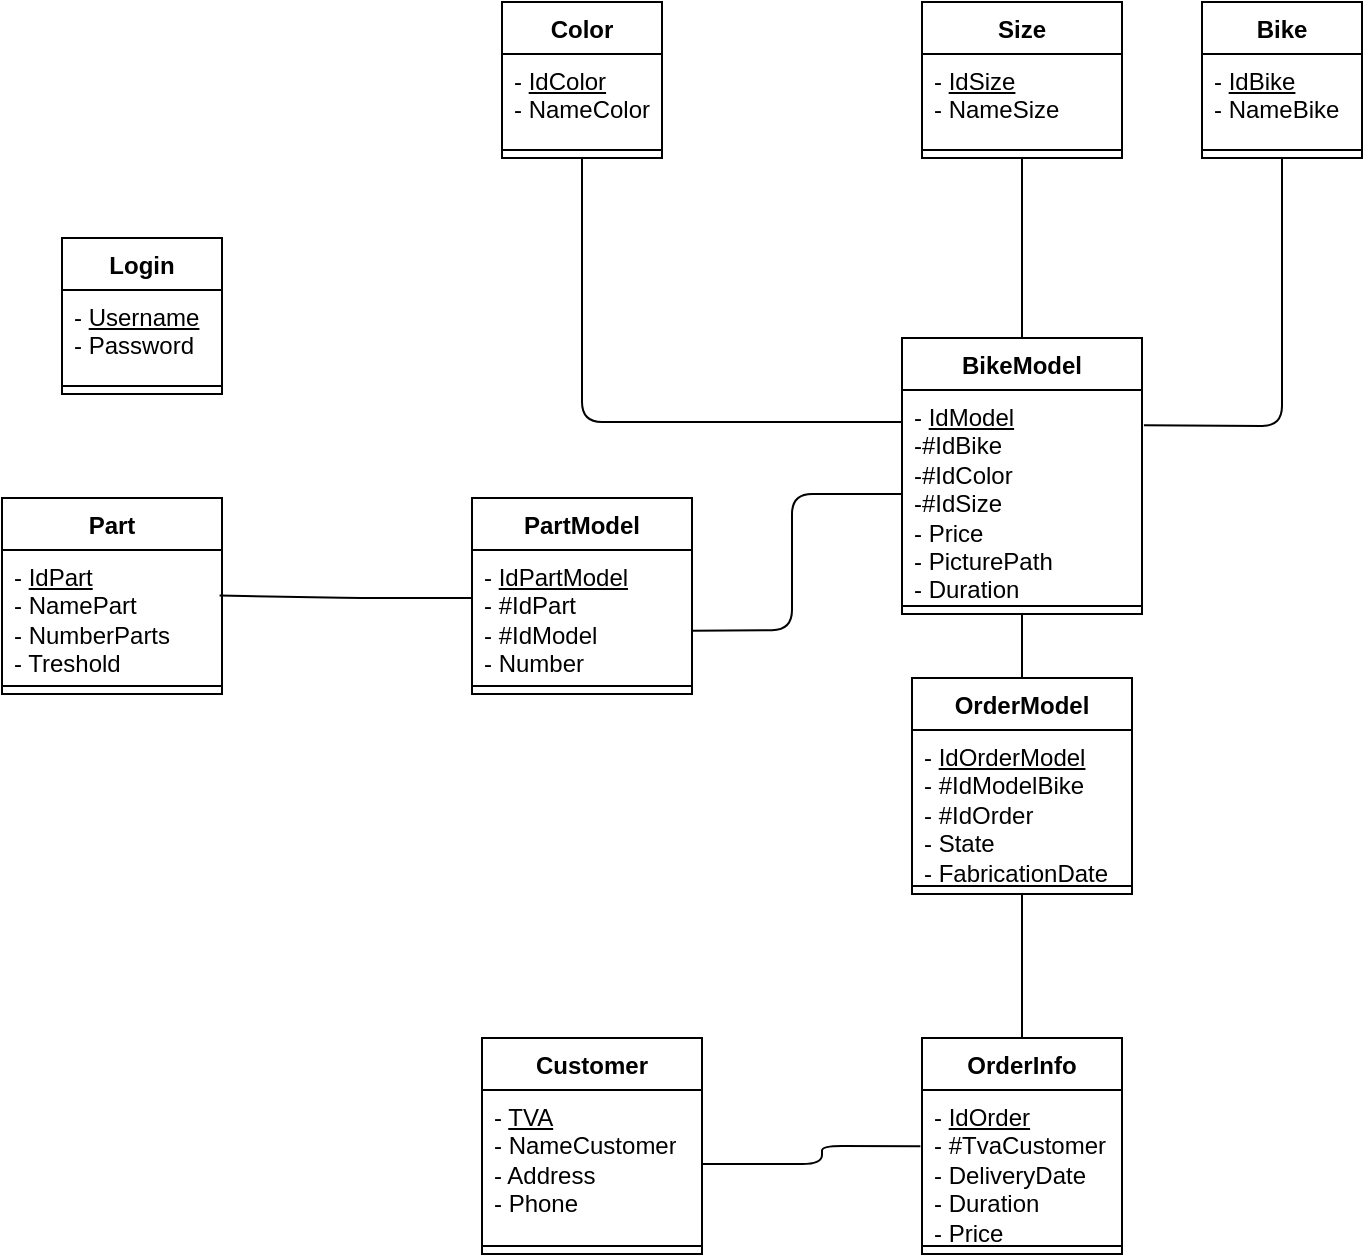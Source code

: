 <mxfile version="13.9.9" type="device"><diagram id="qX9gPibm-6a1j7SN708z" name="Page-1"><mxGraphModel dx="284" dy="165" grid="1" gridSize="10" guides="1" tooltips="1" connect="1" arrows="1" fold="1" page="1" pageScale="1" pageWidth="1169" pageHeight="827" math="0" shadow="0"><root><mxCell id="0"/><mxCell id="1" parent="0"/><mxCell id="qB4ZOEkqcGy3bJjALOt4-6" value="Login" style="swimlane;fontStyle=1;align=center;verticalAlign=top;childLayout=stackLayout;horizontal=1;startSize=26;horizontalStack=0;resizeParent=1;resizeParentMax=0;resizeLast=0;collapsible=1;marginBottom=0;" parent="1" vertex="1"><mxGeometry x="275" y="218" width="80" height="78" as="geometry"/></mxCell><mxCell id="qB4ZOEkqcGy3bJjALOt4-7" value="- &lt;u&gt;Username&lt;/u&gt;&lt;br&gt;- Password" style="text;strokeColor=none;fillColor=none;align=left;verticalAlign=top;spacingLeft=4;spacingRight=4;overflow=hidden;rotatable=0;points=[[0,0.5],[1,0.5]];portConstraint=eastwest;fontStyle=0;html=1;" parent="qB4ZOEkqcGy3bJjALOt4-6" vertex="1"><mxGeometry y="26" width="80" height="44" as="geometry"/></mxCell><mxCell id="qB4ZOEkqcGy3bJjALOt4-8" value="" style="line;strokeWidth=1;fillColor=none;align=left;verticalAlign=middle;spacingTop=-1;spacingLeft=3;spacingRight=3;rotatable=0;labelPosition=right;points=[];portConstraint=eastwest;" parent="qB4ZOEkqcGy3bJjALOt4-6" vertex="1"><mxGeometry y="70" width="80" height="8" as="geometry"/></mxCell><mxCell id="qB4ZOEkqcGy3bJjALOt4-10" value="BikeModel" style="swimlane;fontStyle=1;align=center;verticalAlign=top;childLayout=stackLayout;horizontal=1;startSize=26;horizontalStack=0;resizeParent=1;resizeParentMax=0;resizeLast=0;collapsible=1;marginBottom=0;" parent="1" vertex="1"><mxGeometry x="695" y="268" width="120" height="138" as="geometry"/></mxCell><mxCell id="qB4ZOEkqcGy3bJjALOt4-11" value="- &lt;u&gt;IdModel&lt;/u&gt;&lt;br&gt;-#IdBike&lt;br&gt;-#IdColor&lt;br&gt;-#IdSize&lt;br&gt;- Price&lt;br&gt;- PicturePath&lt;br&gt;- Duration" style="text;strokeColor=none;fillColor=none;align=left;verticalAlign=top;spacingLeft=4;spacingRight=4;overflow=hidden;rotatable=0;points=[[0,0.5],[1,0.5]];portConstraint=eastwest;fontStyle=0;html=1;" parent="qB4ZOEkqcGy3bJjALOt4-10" vertex="1"><mxGeometry y="26" width="120" height="104" as="geometry"/></mxCell><mxCell id="qB4ZOEkqcGy3bJjALOt4-12" value="" style="line;strokeWidth=1;fillColor=none;align=left;verticalAlign=middle;spacingTop=-1;spacingLeft=3;spacingRight=3;rotatable=0;labelPosition=right;points=[];portConstraint=eastwest;" parent="qB4ZOEkqcGy3bJjALOt4-10" vertex="1"><mxGeometry y="130" width="120" height="8" as="geometry"/></mxCell><mxCell id="qB4ZOEkqcGy3bJjALOt4-13" value="OrderModel" style="swimlane;fontStyle=1;align=center;verticalAlign=top;childLayout=stackLayout;horizontal=1;startSize=26;horizontalStack=0;resizeParent=1;resizeParentMax=0;resizeLast=0;collapsible=1;marginBottom=0;" parent="1" vertex="1"><mxGeometry x="700" y="438" width="110" height="108" as="geometry"/></mxCell><mxCell id="qB4ZOEkqcGy3bJjALOt4-14" value="- &lt;u&gt;IdOrderModel&lt;/u&gt;&lt;br&gt;- #IdModelBike&lt;br&gt;- #IdOrder&lt;br&gt;- State&lt;br&gt;- FabricationDate" style="text;strokeColor=none;fillColor=none;align=left;verticalAlign=top;spacingLeft=4;spacingRight=4;overflow=hidden;rotatable=0;points=[[0,0.5],[1,0.5]];portConstraint=eastwest;fontStyle=0;html=1;" parent="qB4ZOEkqcGy3bJjALOt4-13" vertex="1"><mxGeometry y="26" width="110" height="74" as="geometry"/></mxCell><mxCell id="qB4ZOEkqcGy3bJjALOt4-15" value="" style="line;strokeWidth=1;fillColor=none;align=left;verticalAlign=middle;spacingTop=-1;spacingLeft=3;spacingRight=3;rotatable=0;labelPosition=right;points=[];portConstraint=eastwest;" parent="qB4ZOEkqcGy3bJjALOt4-13" vertex="1"><mxGeometry y="100" width="110" height="8" as="geometry"/></mxCell><mxCell id="qB4ZOEkqcGy3bJjALOt4-16" value="OrderInfo" style="swimlane;fontStyle=1;align=center;verticalAlign=top;childLayout=stackLayout;horizontal=1;startSize=26;horizontalStack=0;resizeParent=1;resizeParentMax=0;resizeLast=0;collapsible=1;marginBottom=0;" parent="1" vertex="1"><mxGeometry x="705" y="618" width="100" height="108" as="geometry"/></mxCell><mxCell id="qB4ZOEkqcGy3bJjALOt4-17" value="- &lt;u&gt;IdOrder&lt;/u&gt;&lt;br&gt;- #TvaCustomer&lt;br&gt;- DeliveryDate&lt;br&gt;- Duration&lt;br&gt;- Price" style="text;strokeColor=none;fillColor=none;align=left;verticalAlign=top;spacingLeft=4;spacingRight=4;overflow=hidden;rotatable=0;points=[[0,0.5],[1,0.5]];portConstraint=eastwest;fontStyle=0;html=1;" parent="qB4ZOEkqcGy3bJjALOt4-16" vertex="1"><mxGeometry y="26" width="100" height="74" as="geometry"/></mxCell><mxCell id="qB4ZOEkqcGy3bJjALOt4-18" value="" style="line;strokeWidth=1;fillColor=none;align=left;verticalAlign=middle;spacingTop=-1;spacingLeft=3;spacingRight=3;rotatable=0;labelPosition=right;points=[];portConstraint=eastwest;" parent="qB4ZOEkqcGy3bJjALOt4-16" vertex="1"><mxGeometry y="100" width="100" height="8" as="geometry"/></mxCell><mxCell id="qB4ZOEkqcGy3bJjALOt4-19" value="Part" style="swimlane;fontStyle=1;align=center;verticalAlign=top;childLayout=stackLayout;horizontal=1;startSize=26;horizontalStack=0;resizeParent=1;resizeParentMax=0;resizeLast=0;collapsible=1;marginBottom=0;" parent="1" vertex="1"><mxGeometry x="245" y="348" width="110" height="98" as="geometry"/></mxCell><mxCell id="qB4ZOEkqcGy3bJjALOt4-20" value="- &lt;u&gt;IdPart&lt;/u&gt;&lt;br&gt;- NamePart&lt;br&gt;- NumberParts&lt;br&gt;- Treshold" style="text;strokeColor=none;fillColor=none;align=left;verticalAlign=top;spacingLeft=4;spacingRight=4;overflow=hidden;rotatable=0;points=[[0,0.5],[1,0.5]];portConstraint=eastwest;fontStyle=0;html=1;" parent="qB4ZOEkqcGy3bJjALOt4-19" vertex="1"><mxGeometry y="26" width="110" height="64" as="geometry"/></mxCell><mxCell id="qB4ZOEkqcGy3bJjALOt4-21" value="" style="line;strokeWidth=1;fillColor=none;align=left;verticalAlign=middle;spacingTop=-1;spacingLeft=3;spacingRight=3;rotatable=0;labelPosition=right;points=[];portConstraint=eastwest;" parent="qB4ZOEkqcGy3bJjALOt4-19" vertex="1"><mxGeometry y="90" width="110" height="8" as="geometry"/></mxCell><mxCell id="qB4ZOEkqcGy3bJjALOt4-22" value="PartModel" style="swimlane;fontStyle=1;align=center;verticalAlign=top;childLayout=stackLayout;horizontal=1;startSize=26;horizontalStack=0;resizeParent=1;resizeParentMax=0;resizeLast=0;collapsible=1;marginBottom=0;" parent="1" vertex="1"><mxGeometry x="480" y="348" width="110" height="98" as="geometry"/></mxCell><mxCell id="qB4ZOEkqcGy3bJjALOt4-23" value="- &lt;u&gt;IdPartModel&lt;/u&gt;&lt;br&gt;- #IdPart&lt;br&gt;- #IdModel&lt;br&gt;- Number" style="text;strokeColor=none;fillColor=none;align=left;verticalAlign=top;spacingLeft=4;spacingRight=4;overflow=hidden;rotatable=0;points=[[0,0.5],[1,0.5]];portConstraint=eastwest;fontStyle=0;html=1;" parent="qB4ZOEkqcGy3bJjALOt4-22" vertex="1"><mxGeometry y="26" width="110" height="64" as="geometry"/></mxCell><mxCell id="qB4ZOEkqcGy3bJjALOt4-24" value="" style="line;strokeWidth=1;fillColor=none;align=left;verticalAlign=middle;spacingTop=-1;spacingLeft=3;spacingRight=3;rotatable=0;labelPosition=right;points=[];portConstraint=eastwest;" parent="qB4ZOEkqcGy3bJjALOt4-22" vertex="1"><mxGeometry y="90" width="110" height="8" as="geometry"/></mxCell><mxCell id="qB4ZOEkqcGy3bJjALOt4-25" value="" style="endArrow=none;html=1;entryX=0.5;entryY=1;entryDx=0;entryDy=0;exitX=0.5;exitY=0;exitDx=0;exitDy=0;" parent="1" source="qB4ZOEkqcGy3bJjALOt4-13" target="qB4ZOEkqcGy3bJjALOt4-10" edge="1"><mxGeometry width="50" height="50" relative="1" as="geometry"><mxPoint x="595" y="388" as="sourcePoint"/><mxPoint x="645" y="338" as="targetPoint"/></mxGeometry></mxCell><mxCell id="qB4ZOEkqcGy3bJjALOt4-26" value="" style="endArrow=none;html=1;entryX=0;entryY=0.5;entryDx=0;entryDy=0;exitX=0.996;exitY=0.631;exitDx=0;exitDy=0;exitPerimeter=0;" parent="1" source="qB4ZOEkqcGy3bJjALOt4-23" target="qB4ZOEkqcGy3bJjALOt4-11" edge="1"><mxGeometry width="50" height="50" relative="1" as="geometry"><mxPoint x="734.8" y="408" as="sourcePoint"/><mxPoint x="734.8" y="376" as="targetPoint"/><Array as="points"><mxPoint x="640" y="414"/><mxPoint x="640" y="346"/></Array></mxGeometry></mxCell><mxCell id="qB4ZOEkqcGy3bJjALOt4-27" value="" style="endArrow=none;html=1;entryX=0.5;entryY=1;entryDx=0;entryDy=0;exitX=0.5;exitY=0;exitDx=0;exitDy=0;" parent="1" source="qB4ZOEkqcGy3bJjALOt4-16" target="qB4ZOEkqcGy3bJjALOt4-13" edge="1"><mxGeometry width="50" height="50" relative="1" as="geometry"><mxPoint x="630" y="498" as="sourcePoint"/><mxPoint x="680" y="448" as="targetPoint"/></mxGeometry></mxCell><mxCell id="qB4ZOEkqcGy3bJjALOt4-28" value="" style="endArrow=none;html=1;entryX=0.989;entryY=0.356;entryDx=0;entryDy=0;exitX=-0.003;exitY=0.375;exitDx=0;exitDy=0;exitPerimeter=0;entryPerimeter=0;" parent="1" source="qB4ZOEkqcGy3bJjALOt4-23" target="qB4ZOEkqcGy3bJjALOt4-20" edge="1"><mxGeometry width="50" height="50" relative="1" as="geometry"><mxPoint x="295" y="430" as="sourcePoint"/><mxPoint x="295" y="398" as="targetPoint"/><Array as="points"><mxPoint x="425" y="398"/></Array></mxGeometry></mxCell><mxCell id="qB4ZOEkqcGy3bJjALOt4-29" value="Customer" style="swimlane;fontStyle=1;align=center;verticalAlign=top;childLayout=stackLayout;horizontal=1;startSize=26;horizontalStack=0;resizeParent=1;resizeParentMax=0;resizeLast=0;collapsible=1;marginBottom=0;" parent="1" vertex="1"><mxGeometry x="485" y="618" width="110" height="108" as="geometry"/></mxCell><mxCell id="qB4ZOEkqcGy3bJjALOt4-30" value="- &lt;u&gt;TVA&lt;/u&gt;&lt;br&gt;- NameCustomer&lt;br&gt;- Address&lt;br&gt;- Phone" style="text;strokeColor=none;fillColor=none;align=left;verticalAlign=top;spacingLeft=4;spacingRight=4;overflow=hidden;rotatable=0;points=[[0,0.5],[1,0.5]];portConstraint=eastwest;fontStyle=0;html=1;" parent="qB4ZOEkqcGy3bJjALOt4-29" vertex="1"><mxGeometry y="26" width="110" height="74" as="geometry"/></mxCell><mxCell id="qB4ZOEkqcGy3bJjALOt4-31" value="" style="line;strokeWidth=1;fillColor=none;align=left;verticalAlign=middle;spacingTop=-1;spacingLeft=3;spacingRight=3;rotatable=0;labelPosition=right;points=[];portConstraint=eastwest;" parent="qB4ZOEkqcGy3bJjALOt4-29" vertex="1"><mxGeometry y="100" width="110" height="8" as="geometry"/></mxCell><mxCell id="qB4ZOEkqcGy3bJjALOt4-32" value="" style="endArrow=none;html=1;exitX=1;exitY=0.5;exitDx=0;exitDy=0;entryX=-0.008;entryY=0.38;entryDx=0;entryDy=0;entryPerimeter=0;" parent="1" source="qB4ZOEkqcGy3bJjALOt4-30" target="qB4ZOEkqcGy3bJjALOt4-17" edge="1"><mxGeometry width="50" height="50" relative="1" as="geometry"><mxPoint x="645" y="648" as="sourcePoint"/><mxPoint x="695" y="598" as="targetPoint"/><Array as="points"><mxPoint x="655" y="681"/><mxPoint x="655" y="672"/></Array></mxGeometry></mxCell><mxCell id="MS50aaSTctcK6vhNtYCz-5" value="Color" style="swimlane;fontStyle=1;align=center;verticalAlign=top;childLayout=stackLayout;horizontal=1;startSize=26;horizontalStack=0;resizeParent=1;resizeParentMax=0;resizeLast=0;collapsible=1;marginBottom=0;" parent="1" vertex="1"><mxGeometry x="495" y="100" width="80" height="78" as="geometry"/></mxCell><mxCell id="MS50aaSTctcK6vhNtYCz-6" value="- &lt;u&gt;IdColor&lt;/u&gt;&lt;br&gt;- NameColor" style="text;strokeColor=none;fillColor=none;align=left;verticalAlign=top;spacingLeft=4;spacingRight=4;overflow=hidden;rotatable=0;points=[[0,0.5],[1,0.5]];portConstraint=eastwest;fontStyle=0;html=1;" parent="MS50aaSTctcK6vhNtYCz-5" vertex="1"><mxGeometry y="26" width="80" height="44" as="geometry"/></mxCell><mxCell id="MS50aaSTctcK6vhNtYCz-7" value="" style="line;strokeWidth=1;fillColor=none;align=left;verticalAlign=middle;spacingTop=-1;spacingLeft=3;spacingRight=3;rotatable=0;labelPosition=right;points=[];portConstraint=eastwest;" parent="MS50aaSTctcK6vhNtYCz-5" vertex="1"><mxGeometry y="70" width="80" height="8" as="geometry"/></mxCell><mxCell id="MS50aaSTctcK6vhNtYCz-8" value="Size" style="swimlane;fontStyle=1;align=center;verticalAlign=top;childLayout=stackLayout;horizontal=1;startSize=26;horizontalStack=0;resizeParent=1;resizeParentMax=0;resizeLast=0;collapsible=1;marginBottom=0;" parent="1" vertex="1"><mxGeometry x="705" y="100" width="100" height="78" as="geometry"/></mxCell><mxCell id="MS50aaSTctcK6vhNtYCz-9" value="- &lt;u&gt;IdSize&lt;/u&gt;&lt;br&gt;- NameSize" style="text;strokeColor=none;fillColor=none;align=left;verticalAlign=top;spacingLeft=4;spacingRight=4;overflow=hidden;rotatable=0;points=[[0,0.5],[1,0.5]];portConstraint=eastwest;fontStyle=0;html=1;" parent="MS50aaSTctcK6vhNtYCz-8" vertex="1"><mxGeometry y="26" width="100" height="44" as="geometry"/></mxCell><mxCell id="MS50aaSTctcK6vhNtYCz-10" value="" style="line;strokeWidth=1;fillColor=none;align=left;verticalAlign=middle;spacingTop=-1;spacingLeft=3;spacingRight=3;rotatable=0;labelPosition=right;points=[];portConstraint=eastwest;" parent="MS50aaSTctcK6vhNtYCz-8" vertex="1"><mxGeometry y="70" width="100" height="8" as="geometry"/></mxCell><mxCell id="MS50aaSTctcK6vhNtYCz-11" value="Bike" style="swimlane;fontStyle=1;align=center;verticalAlign=top;childLayout=stackLayout;horizontal=1;startSize=26;horizontalStack=0;resizeParent=1;resizeParentMax=0;resizeLast=0;collapsible=1;marginBottom=0;" parent="1" vertex="1"><mxGeometry x="845" y="100" width="80" height="78" as="geometry"/></mxCell><mxCell id="MS50aaSTctcK6vhNtYCz-12" value="- &lt;u&gt;IdBike&lt;/u&gt;&lt;br&gt;- NameBike" style="text;strokeColor=none;fillColor=none;align=left;verticalAlign=top;spacingLeft=4;spacingRight=4;overflow=hidden;rotatable=0;points=[[0,0.5],[1,0.5]];portConstraint=eastwest;fontStyle=0;html=1;" parent="MS50aaSTctcK6vhNtYCz-11" vertex="1"><mxGeometry y="26" width="80" height="44" as="geometry"/></mxCell><mxCell id="MS50aaSTctcK6vhNtYCz-13" value="" style="line;strokeWidth=1;fillColor=none;align=left;verticalAlign=middle;spacingTop=-1;spacingLeft=3;spacingRight=3;rotatable=0;labelPosition=right;points=[];portConstraint=eastwest;" parent="MS50aaSTctcK6vhNtYCz-11" vertex="1"><mxGeometry y="70" width="80" height="8" as="geometry"/></mxCell><mxCell id="MS50aaSTctcK6vhNtYCz-16" value="" style="curved=1;endArrow=none;html=1;rounded=0;entryX=0.5;entryY=1;entryDx=0;entryDy=0;endFill=0;exitX=0.5;exitY=0;exitDx=0;exitDy=0;" parent="1" target="MS50aaSTctcK6vhNtYCz-8" edge="1" source="qB4ZOEkqcGy3bJjALOt4-10"><mxGeometry width="50" height="50" relative="1" as="geometry"><mxPoint x="735" y="268" as="sourcePoint"/><mxPoint x="855" y="208" as="targetPoint"/><Array as="points"/></mxGeometry></mxCell><mxCell id="7hf4BWoHGOmWGHf09i3S-1" value="" style="endArrow=none;html=1;exitX=1.008;exitY=0.17;exitDx=0;exitDy=0;exitPerimeter=0;entryX=0.5;entryY=1;entryDx=0;entryDy=0;" edge="1" parent="1" source="qB4ZOEkqcGy3bJjALOt4-11" target="MS50aaSTctcK6vhNtYCz-11"><mxGeometry width="50" height="50" relative="1" as="geometry"><mxPoint x="760" y="240" as="sourcePoint"/><mxPoint x="810" y="190" as="targetPoint"/><Array as="points"><mxPoint x="885" y="312"/></Array></mxGeometry></mxCell><mxCell id="7hf4BWoHGOmWGHf09i3S-2" value="" style="endArrow=none;html=1;exitX=0.5;exitY=1;exitDx=0;exitDy=0;entryX=-0.001;entryY=0.154;entryDx=0;entryDy=0;entryPerimeter=0;" edge="1" parent="1" source="MS50aaSTctcK6vhNtYCz-5" target="qB4ZOEkqcGy3bJjALOt4-11"><mxGeometry width="50" height="50" relative="1" as="geometry"><mxPoint x="650" y="230" as="sourcePoint"/><mxPoint x="700" y="180" as="targetPoint"/><Array as="points"><mxPoint x="535" y="310"/></Array></mxGeometry></mxCell></root></mxGraphModel></diagram></mxfile>